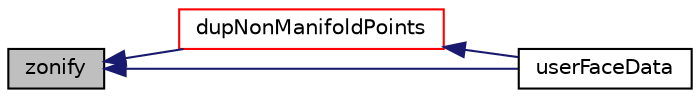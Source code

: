digraph "zonify"
{
  bgcolor="transparent";
  edge [fontname="Helvetica",fontsize="10",labelfontname="Helvetica",labelfontsize="10"];
  node [fontname="Helvetica",fontsize="10",shape=record];
  rankdir="LR";
  Node10287 [label="zonify",height=0.2,width=0.4,color="black", fillcolor="grey75", style="filled", fontcolor="black"];
  Node10287 -> Node10288 [dir="back",color="midnightblue",fontsize="10",style="solid",fontname="Helvetica"];
  Node10288 [label="dupNonManifoldPoints",height=0.2,width=0.4,color="red",URL="$a25857.html#a5649c5a1c4fc25dcf37846c3685505d6",tooltip="Find boundary points that connect to more than one cell. "];
  Node10288 -> Node10294 [dir="back",color="midnightblue",fontsize="10",style="solid",fontname="Helvetica"];
  Node10294 [label="userFaceData",height=0.2,width=0.4,color="black",URL="$a25857.html#a2cb6efa4184bedfbed60b069881c26a3"];
  Node10287 -> Node10294 [dir="back",color="midnightblue",fontsize="10",style="solid",fontname="Helvetica"];
}
